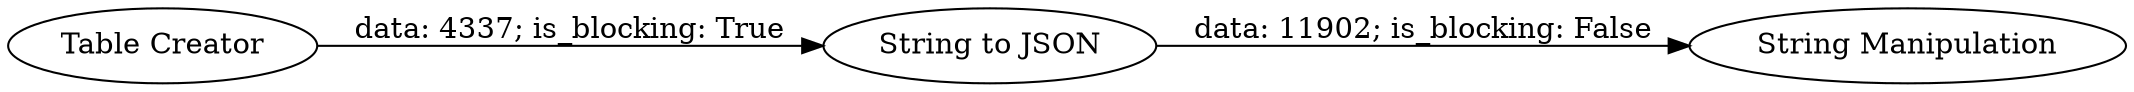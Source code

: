 digraph {
	"1761485031247794026_1" [label="String Manipulation"]
	"1761485031247794026_2" [label="String to JSON"]
	"1761485031247794026_3" [label="Table Creator"]
	"1761485031247794026_2" -> "1761485031247794026_1" [label="data: 11902; is_blocking: False"]
	"1761485031247794026_3" -> "1761485031247794026_2" [label="data: 4337; is_blocking: True"]
	rankdir=LR
}
